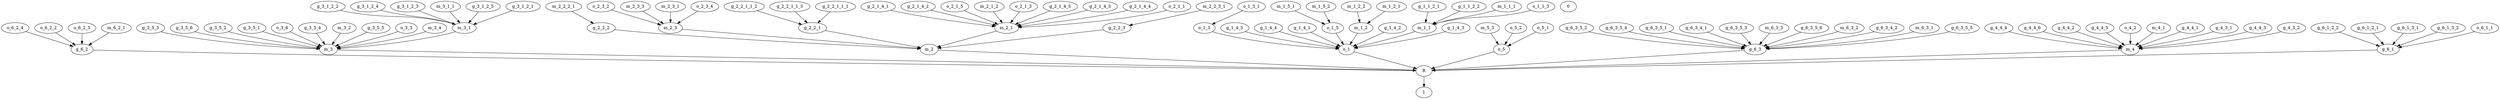 digraph G {
  g_6_1_2_2;
  g_6_2;
  g_6_3_5_2;
  g_2_1_4_1;
  g_3_1_2_2;
  g_6_3_5_4;
  m_3;
  g_6_3_5_1;
  g_2_1_4_2;
  o_2_1_5;
  g_2_2_2;
  m_2_2_2_1;
  o_1_3;
  o_2_3_2;
  g_3_5_3;
  g_1_4_5;
  g_1_1_2_1;
  m_2_1_2;
  g_3_5_6;
  o_2_1_3;
  g_4_4_4;
  g_2_1_4_5;
  g_1_4_4;
  m_2_3;
  g_2_2_1;
  g_4_4_6;
  m_2;
  g_1_4_1;
  g_3_5_2;
  g_2_2_1_1_2;
  o_6_2_4;
  g_4_4_2;
  o_1;
  g_4_4_5;
  m_2_3_3;
  o_6_2_2;
  g_2_1_4_3;
  m_2_3_1;
  g_1_1_2_2;
  o_6_2_3;
  g_6_3_4_1;
  0;
  m_2_1;
  m_1_2_2;
  m_1_1_1;
  g_3_5_1;
  m_1_5_1;
  m_5_3;
  g_6_1_2_1;
  o_1_5;
  g_2_1_4_4;
  g_3_1_2_4;
  g_6_3_5_3;
  m_6_2_1;
  m_6_3_3;
  g_6_3_5_6;
  m_6_3_2;
  g_2_2_1_1_3;
  o_4_2;
  o_3_6;
  g_3_5_4;
  g_3_1_2_3;
  m_1_2;
  o_1_1_3;
  1;
  m_3_2;
  g_3_5_5;
  o_5;
  m_2_2_3_1;
  R;
  g_6_3_4_2;
  m_3_1_1;
  o_3_3;
  m_1_5_2;
  g_1_4_2;
  m_4_1;
  m_6_3_1;
  g_6_1;
  g_3_1_2_5;
  g_4_4_1;
  m_1_2_1;
  m_3_4;
  g_4_3_1;
  g_6_3_5_5;
  m_3_1;
  g_4_4_3;
  g_3_1_2_1;
  g_6_1_3_1;
  g_2_2_3;
  o_2_1_1;
  o_5_2;
  m_1_1;
  g_6_3;
  o_5_1;
  m_4;
  g_6_1_3_2;
  o_6_1_1;
  g_1_4_3;
  g_2_2_1_1_1;
  o_2_3_4;
  g_4_3_2;
  o_1_3_1;
  m_2_1 -> m_2;
  m_6_3_3 -> g_6_3;
  m_2_3_3 -> m_2_3;
  g_4_4_5 -> m_4;
  g_6_1_2_2 -> g_6_1;
  g_4_4_3 -> m_4;
  m_3_1_1 -> m_3_1;
  m_6_3_2 -> g_6_3;
  m_3_4 -> m_3;
  m_1_5_2 -> o_1_5;
  o_5_2 -> o_5;
  o_6_1_1 -> g_6_1;
  g_1_1_2_1 -> m_1_1;
  g_3_5_4 -> m_3;
  o_3_3 -> m_3;
  g_6_1_3_2 -> g_6_1;
  o_1_1_3 -> m_1_1;
  g_6_1_3_1 -> g_6_1;
  g_2_2_1_1_1 -> g_2_2_1;
  g_1_1_2_2 -> m_1_1;
  g_6_3 -> R;
  m_6_2_1 -> g_6_2;
  g_6_3_5_6 -> g_6_3;
  m_4_1 -> m_4;
  g_4_4_6 -> m_4;
  m_2_3_1 -> m_2_3;
  o_2_1_1 -> m_2_1;
  g_6_3_4_2 -> g_6_3;
  g_2_2_1 -> m_2;
  o_6_2_4 -> g_6_2;
  g_6_3_5_3 -> g_6_3;
  g_6_3_5_1 -> g_6_3;
  o_2_3_2 -> m_2_3;
  g_6_3_5_4 -> g_6_3;
  g_1_4_3 -> o_1;
  g_4_3_2 -> m_4;
  g_3_1_2_1 -> m_3_1;
  g_2_1_4_1 -> m_2_1;
  g_2_2_1_1_2 -> g_2_2_1;
  o_1_3 -> o_1;
  g_3_5_1 -> m_3;
  g_3_1_2_3 -> m_3_1;
  g_2_1_4_2 -> m_2_1;
  m_1_2 -> o_1;
  o_2_1_5 -> m_2_1;
  m_1_1 -> o_1;
  m_1_5_1 -> o_1_5;
  g_2_2_3 -> m_2;
  g_6_3_5_5 -> g_6_3;
  o_2_3_4 -> m_2_3;
  m_2 -> R;
  g_3_5_3 -> m_3;
  m_1_2_1 -> m_1_2;
  m_5_3 -> o_5;
  R -> 1;
  m_3_1 -> m_3;
  g_6_2 -> R;
  g_4_4_4 -> m_4;
  g_1_4_2 -> o_1;
  g_4_4_2 -> m_4;
  g_3_1_2_4 -> m_3_1;
  g_6_1_2_1 -> g_6_1;
  m_1_1_1 -> m_1_1;
  g_2_1_4_4 -> m_2_1;
  o_1_3_1 -> o_1_3;
  m_2_3 -> m_2;
  o_6_2_2 -> g_6_2;
  g_6_3_4_1 -> g_6_3;
  o_5_1 -> o_5;
  g_2_2_1_1_3 -> g_2_2_1;
  g_3_1_2_2 -> m_3_1;
  g_2_2_2 -> m_2;
  m_2_2_3_1 -> g_2_2_3;
  o_1_5 -> o_1;
  g_1_4_1 -> o_1;
  g_6_3_5_2 -> g_6_3;
  g_2_1_4_5 -> m_2_1;
  g_6_1 -> R;
  g_3_5_5 -> m_3;
  g_2_1_4_3 -> m_2_1;
  o_5 -> R;
  m_1_2_2 -> m_1_2;
  g_4_3_1 -> m_4;
  m_2_2_2_1 -> g_2_2_2;
  o_2_1_3 -> m_2_1;
  m_4 -> R;
  g_1_4_5 -> o_1;
  o_3_6 -> m_3;
  g_4_4_1 -> m_4;
  o_6_2_3 -> g_6_2;
  m_2_1_2 -> m_2_1;
  m_3 -> R;
  o_4_2 -> m_4;
  m_3_2 -> m_3;
  m_6_3_1 -> g_6_3;
  g_1_4_4 -> o_1;
  g_3_5_6 -> m_3;
  g_3_1_2_5 -> m_3_1;
  o_1 -> R;
  g_3_5_2 -> m_3;
}
